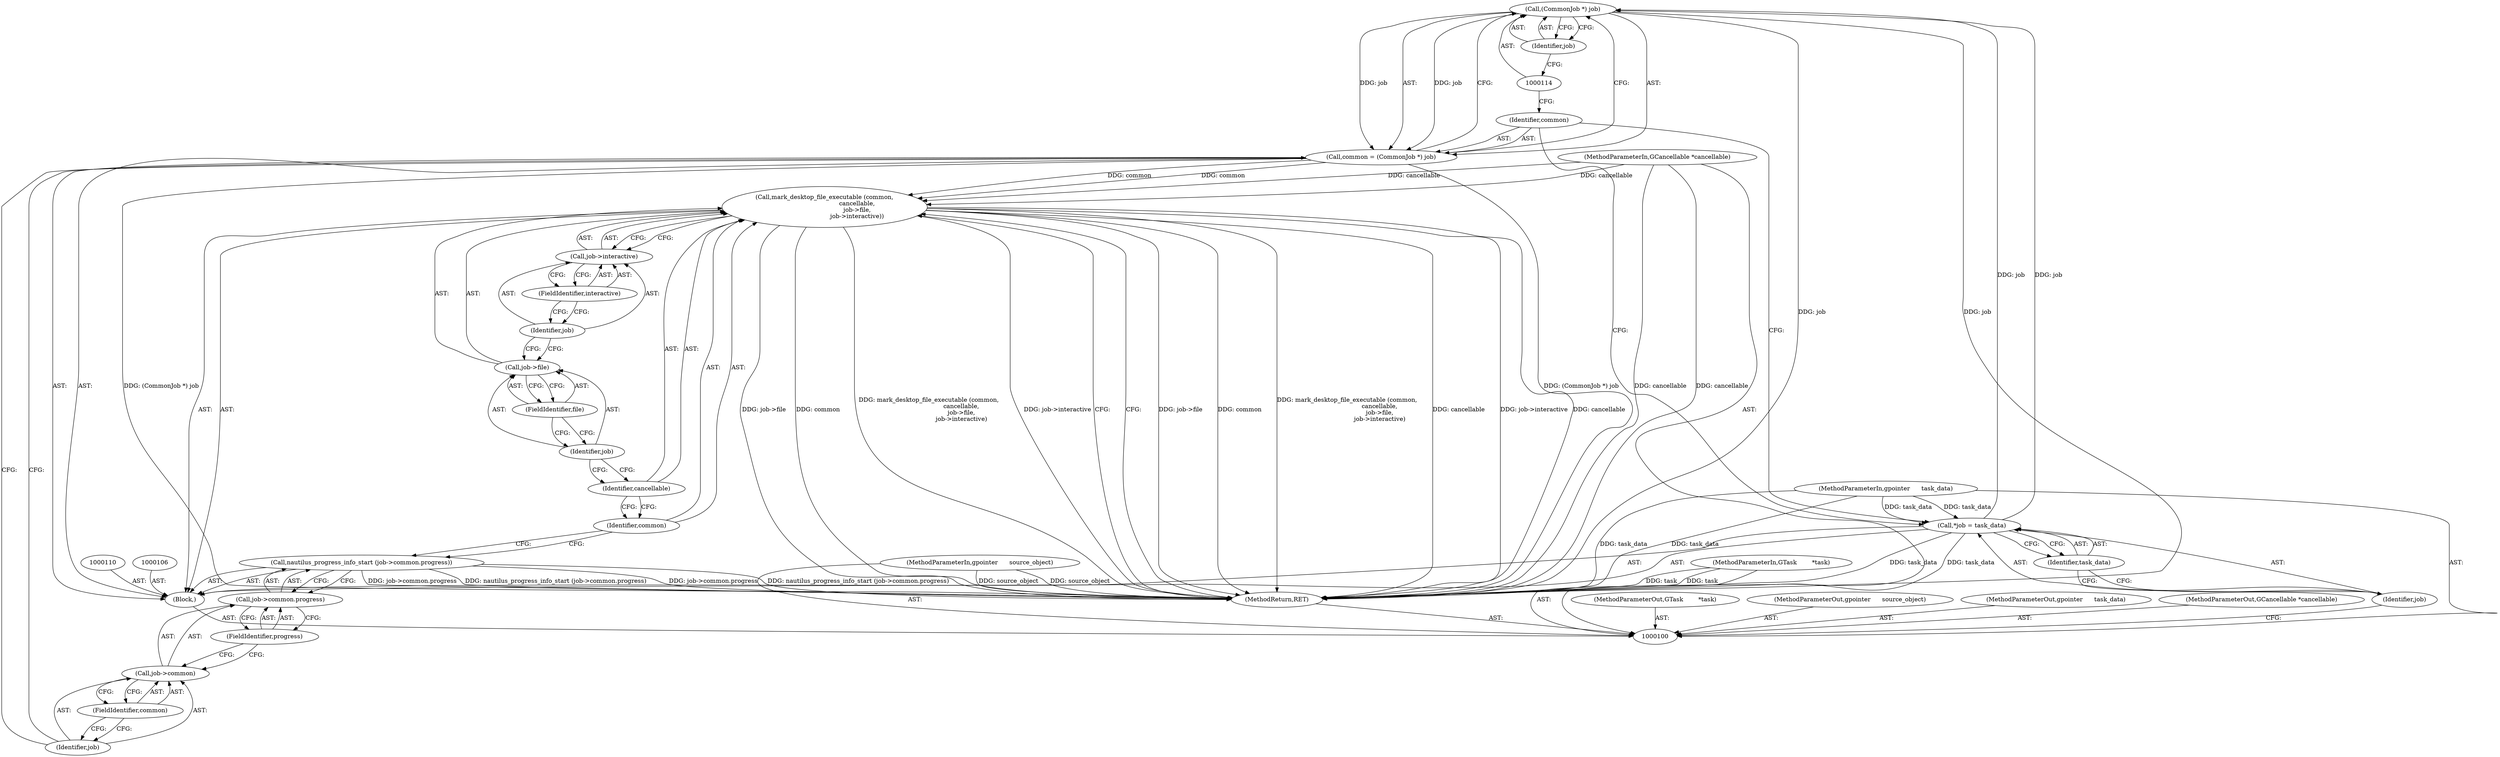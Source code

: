 digraph "0_nautilus_1630f53481f445ada0a455e9979236d31a8d3bb0_3" {
"1000113" [label="(Call,(CommonJob *) job)"];
"1000115" [label="(Identifier,job)"];
"1000111" [label="(Call,common = (CommonJob *) job)"];
"1000112" [label="(Identifier,common)"];
"1000117" [label="(Call,job->common.progress)"];
"1000118" [label="(Call,job->common)"];
"1000119" [label="(Identifier,job)"];
"1000120" [label="(FieldIdentifier,common)"];
"1000121" [label="(FieldIdentifier,progress)"];
"1000116" [label="(Call,nautilus_progress_info_start (job->common.progress))"];
"1000123" [label="(Identifier,common)"];
"1000122" [label="(Call,mark_desktop_file_executable (common,\n                                  cancellable,\n                                  job->file,\n                                  job->interactive))"];
"1000124" [label="(Identifier,cancellable)"];
"1000125" [label="(Call,job->file)"];
"1000126" [label="(Identifier,job)"];
"1000127" [label="(FieldIdentifier,file)"];
"1000128" [label="(Call,job->interactive)"];
"1000129" [label="(Identifier,job)"];
"1000130" [label="(FieldIdentifier,interactive)"];
"1000131" [label="(MethodReturn,RET)"];
"1000101" [label="(MethodParameterIn,GTask        *task)"];
"1000171" [label="(MethodParameterOut,GTask        *task)"];
"1000102" [label="(MethodParameterIn,gpointer      source_object)"];
"1000172" [label="(MethodParameterOut,gpointer      source_object)"];
"1000103" [label="(MethodParameterIn,gpointer      task_data)"];
"1000173" [label="(MethodParameterOut,gpointer      task_data)"];
"1000104" [label="(MethodParameterIn,GCancellable *cancellable)"];
"1000174" [label="(MethodParameterOut,GCancellable *cancellable)"];
"1000105" [label="(Block,)"];
"1000107" [label="(Call,*job = task_data)"];
"1000108" [label="(Identifier,job)"];
"1000109" [label="(Identifier,task_data)"];
"1000113" -> "1000111"  [label="AST: "];
"1000113" -> "1000115"  [label="CFG: "];
"1000114" -> "1000113"  [label="AST: "];
"1000115" -> "1000113"  [label="AST: "];
"1000111" -> "1000113"  [label="CFG: "];
"1000113" -> "1000131"  [label="DDG: job"];
"1000113" -> "1000111"  [label="DDG: job"];
"1000107" -> "1000113"  [label="DDG: job"];
"1000115" -> "1000113"  [label="AST: "];
"1000115" -> "1000114"  [label="CFG: "];
"1000113" -> "1000115"  [label="CFG: "];
"1000111" -> "1000105"  [label="AST: "];
"1000111" -> "1000113"  [label="CFG: "];
"1000112" -> "1000111"  [label="AST: "];
"1000113" -> "1000111"  [label="AST: "];
"1000119" -> "1000111"  [label="CFG: "];
"1000111" -> "1000131"  [label="DDG: (CommonJob *) job"];
"1000113" -> "1000111"  [label="DDG: job"];
"1000111" -> "1000122"  [label="DDG: common"];
"1000112" -> "1000111"  [label="AST: "];
"1000112" -> "1000107"  [label="CFG: "];
"1000114" -> "1000112"  [label="CFG: "];
"1000117" -> "1000116"  [label="AST: "];
"1000117" -> "1000121"  [label="CFG: "];
"1000118" -> "1000117"  [label="AST: "];
"1000121" -> "1000117"  [label="AST: "];
"1000116" -> "1000117"  [label="CFG: "];
"1000118" -> "1000117"  [label="AST: "];
"1000118" -> "1000120"  [label="CFG: "];
"1000119" -> "1000118"  [label="AST: "];
"1000120" -> "1000118"  [label="AST: "];
"1000121" -> "1000118"  [label="CFG: "];
"1000119" -> "1000118"  [label="AST: "];
"1000119" -> "1000111"  [label="CFG: "];
"1000120" -> "1000119"  [label="CFG: "];
"1000120" -> "1000118"  [label="AST: "];
"1000120" -> "1000119"  [label="CFG: "];
"1000118" -> "1000120"  [label="CFG: "];
"1000121" -> "1000117"  [label="AST: "];
"1000121" -> "1000118"  [label="CFG: "];
"1000117" -> "1000121"  [label="CFG: "];
"1000116" -> "1000105"  [label="AST: "];
"1000116" -> "1000117"  [label="CFG: "];
"1000117" -> "1000116"  [label="AST: "];
"1000123" -> "1000116"  [label="CFG: "];
"1000116" -> "1000131"  [label="DDG: job->common.progress"];
"1000116" -> "1000131"  [label="DDG: nautilus_progress_info_start (job->common.progress)"];
"1000123" -> "1000122"  [label="AST: "];
"1000123" -> "1000116"  [label="CFG: "];
"1000124" -> "1000123"  [label="CFG: "];
"1000122" -> "1000105"  [label="AST: "];
"1000122" -> "1000128"  [label="CFG: "];
"1000123" -> "1000122"  [label="AST: "];
"1000124" -> "1000122"  [label="AST: "];
"1000125" -> "1000122"  [label="AST: "];
"1000128" -> "1000122"  [label="AST: "];
"1000131" -> "1000122"  [label="CFG: "];
"1000122" -> "1000131"  [label="DDG: job->file"];
"1000122" -> "1000131"  [label="DDG: common"];
"1000122" -> "1000131"  [label="DDG: mark_desktop_file_executable (common,\n                                  cancellable,\n                                  job->file,\n                                  job->interactive)"];
"1000122" -> "1000131"  [label="DDG: job->interactive"];
"1000122" -> "1000131"  [label="DDG: cancellable"];
"1000111" -> "1000122"  [label="DDG: common"];
"1000104" -> "1000122"  [label="DDG: cancellable"];
"1000124" -> "1000122"  [label="AST: "];
"1000124" -> "1000123"  [label="CFG: "];
"1000126" -> "1000124"  [label="CFG: "];
"1000125" -> "1000122"  [label="AST: "];
"1000125" -> "1000127"  [label="CFG: "];
"1000126" -> "1000125"  [label="AST: "];
"1000127" -> "1000125"  [label="AST: "];
"1000129" -> "1000125"  [label="CFG: "];
"1000126" -> "1000125"  [label="AST: "];
"1000126" -> "1000124"  [label="CFG: "];
"1000127" -> "1000126"  [label="CFG: "];
"1000127" -> "1000125"  [label="AST: "];
"1000127" -> "1000126"  [label="CFG: "];
"1000125" -> "1000127"  [label="CFG: "];
"1000128" -> "1000122"  [label="AST: "];
"1000128" -> "1000130"  [label="CFG: "];
"1000129" -> "1000128"  [label="AST: "];
"1000130" -> "1000128"  [label="AST: "];
"1000122" -> "1000128"  [label="CFG: "];
"1000129" -> "1000128"  [label="AST: "];
"1000129" -> "1000125"  [label="CFG: "];
"1000130" -> "1000129"  [label="CFG: "];
"1000130" -> "1000128"  [label="AST: "];
"1000130" -> "1000129"  [label="CFG: "];
"1000128" -> "1000130"  [label="CFG: "];
"1000131" -> "1000100"  [label="AST: "];
"1000131" -> "1000122"  [label="CFG: "];
"1000116" -> "1000131"  [label="DDG: job->common.progress"];
"1000116" -> "1000131"  [label="DDG: nautilus_progress_info_start (job->common.progress)"];
"1000122" -> "1000131"  [label="DDG: job->file"];
"1000122" -> "1000131"  [label="DDG: common"];
"1000122" -> "1000131"  [label="DDG: mark_desktop_file_executable (common,\n                                  cancellable,\n                                  job->file,\n                                  job->interactive)"];
"1000122" -> "1000131"  [label="DDG: job->interactive"];
"1000122" -> "1000131"  [label="DDG: cancellable"];
"1000104" -> "1000131"  [label="DDG: cancellable"];
"1000103" -> "1000131"  [label="DDG: task_data"];
"1000113" -> "1000131"  [label="DDG: job"];
"1000102" -> "1000131"  [label="DDG: source_object"];
"1000107" -> "1000131"  [label="DDG: task_data"];
"1000111" -> "1000131"  [label="DDG: (CommonJob *) job"];
"1000101" -> "1000131"  [label="DDG: task"];
"1000101" -> "1000100"  [label="AST: "];
"1000101" -> "1000131"  [label="DDG: task"];
"1000171" -> "1000100"  [label="AST: "];
"1000102" -> "1000100"  [label="AST: "];
"1000102" -> "1000131"  [label="DDG: source_object"];
"1000172" -> "1000100"  [label="AST: "];
"1000103" -> "1000100"  [label="AST: "];
"1000103" -> "1000131"  [label="DDG: task_data"];
"1000103" -> "1000107"  [label="DDG: task_data"];
"1000173" -> "1000100"  [label="AST: "];
"1000104" -> "1000100"  [label="AST: "];
"1000104" -> "1000131"  [label="DDG: cancellable"];
"1000104" -> "1000122"  [label="DDG: cancellable"];
"1000174" -> "1000100"  [label="AST: "];
"1000105" -> "1000100"  [label="AST: "];
"1000106" -> "1000105"  [label="AST: "];
"1000107" -> "1000105"  [label="AST: "];
"1000110" -> "1000105"  [label="AST: "];
"1000111" -> "1000105"  [label="AST: "];
"1000116" -> "1000105"  [label="AST: "];
"1000122" -> "1000105"  [label="AST: "];
"1000107" -> "1000105"  [label="AST: "];
"1000107" -> "1000109"  [label="CFG: "];
"1000108" -> "1000107"  [label="AST: "];
"1000109" -> "1000107"  [label="AST: "];
"1000112" -> "1000107"  [label="CFG: "];
"1000107" -> "1000131"  [label="DDG: task_data"];
"1000103" -> "1000107"  [label="DDG: task_data"];
"1000107" -> "1000113"  [label="DDG: job"];
"1000108" -> "1000107"  [label="AST: "];
"1000108" -> "1000100"  [label="CFG: "];
"1000109" -> "1000108"  [label="CFG: "];
"1000109" -> "1000107"  [label="AST: "];
"1000109" -> "1000108"  [label="CFG: "];
"1000107" -> "1000109"  [label="CFG: "];
}
